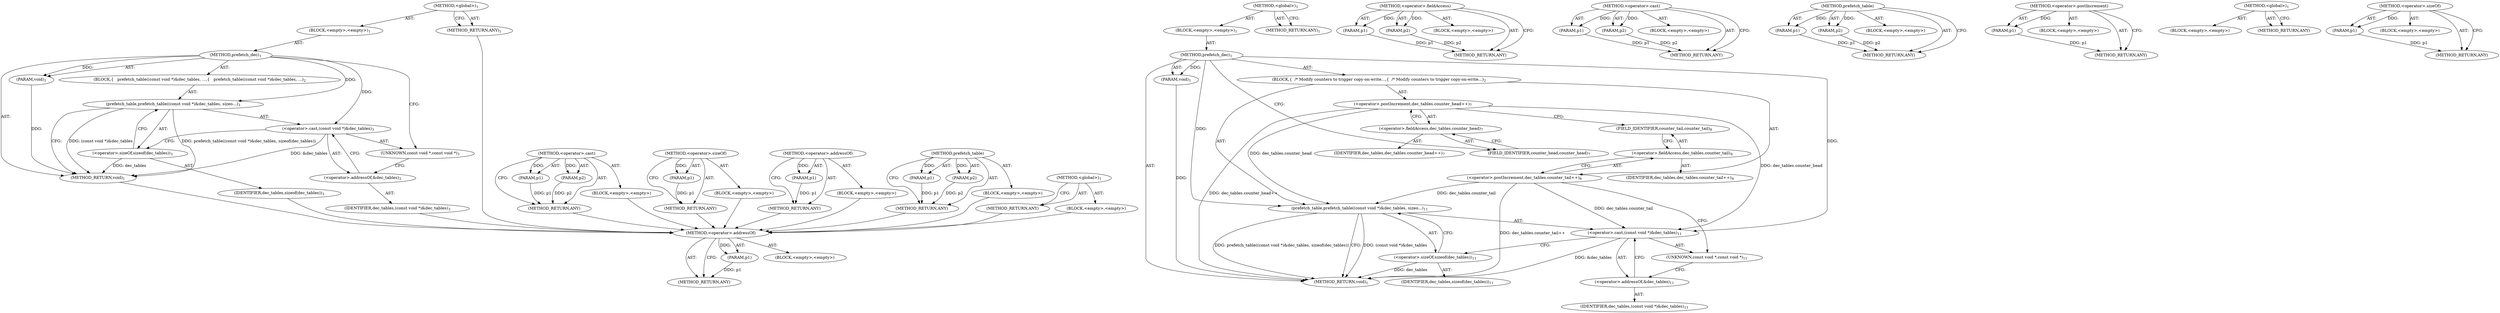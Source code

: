 digraph "&lt;operator&gt;.sizeOf" {
vulnerable_6 [label=<(METHOD,&lt;global&gt;)<SUB>1</SUB>>];
vulnerable_7 [label=<(BLOCK,&lt;empty&gt;,&lt;empty&gt;)<SUB>1</SUB>>];
vulnerable_8 [label=<(METHOD,prefetch_dec)<SUB>1</SUB>>];
vulnerable_9 [label=<(PARAM,void)<SUB>1</SUB>>];
vulnerable_10 [label=<(BLOCK,{
   prefetch_table((const void *)&amp;dec_tables, ...,{
   prefetch_table((const void *)&amp;dec_tables, ...)<SUB>2</SUB>>];
vulnerable_11 [label=<(prefetch_table,prefetch_table((const void *)&amp;dec_tables, sizeo...)<SUB>3</SUB>>];
vulnerable_12 [label=<(&lt;operator&gt;.cast,(const void *)&amp;dec_tables)<SUB>3</SUB>>];
vulnerable_13 [label=<(UNKNOWN,const void *,const void *)<SUB>3</SUB>>];
vulnerable_14 [label=<(&lt;operator&gt;.addressOf,&amp;dec_tables)<SUB>3</SUB>>];
vulnerable_15 [label=<(IDENTIFIER,dec_tables,(const void *)&amp;dec_tables)<SUB>3</SUB>>];
vulnerable_16 [label=<(&lt;operator&gt;.sizeOf,sizeof(dec_tables))<SUB>3</SUB>>];
vulnerable_17 [label=<(IDENTIFIER,dec_tables,sizeof(dec_tables))<SUB>3</SUB>>];
vulnerable_18 [label=<(METHOD_RETURN,void)<SUB>1</SUB>>];
vulnerable_20 [label=<(METHOD_RETURN,ANY)<SUB>1</SUB>>];
vulnerable_40 [label=<(METHOD,&lt;operator&gt;.cast)>];
vulnerable_41 [label=<(PARAM,p1)>];
vulnerable_42 [label=<(PARAM,p2)>];
vulnerable_43 [label=<(BLOCK,&lt;empty&gt;,&lt;empty&gt;)>];
vulnerable_44 [label=<(METHOD_RETURN,ANY)>];
vulnerable_49 [label=<(METHOD,&lt;operator&gt;.sizeOf)>];
vulnerable_50 [label=<(PARAM,p1)>];
vulnerable_51 [label=<(BLOCK,&lt;empty&gt;,&lt;empty&gt;)>];
vulnerable_52 [label=<(METHOD_RETURN,ANY)>];
vulnerable_45 [label=<(METHOD,&lt;operator&gt;.addressOf)>];
vulnerable_46 [label=<(PARAM,p1)>];
vulnerable_47 [label=<(BLOCK,&lt;empty&gt;,&lt;empty&gt;)>];
vulnerable_48 [label=<(METHOD_RETURN,ANY)>];
vulnerable_35 [label=<(METHOD,prefetch_table)>];
vulnerable_36 [label=<(PARAM,p1)>];
vulnerable_37 [label=<(PARAM,p2)>];
vulnerable_38 [label=<(BLOCK,&lt;empty&gt;,&lt;empty&gt;)>];
vulnerable_39 [label=<(METHOD_RETURN,ANY)>];
vulnerable_29 [label=<(METHOD,&lt;global&gt;)<SUB>1</SUB>>];
vulnerable_30 [label=<(BLOCK,&lt;empty&gt;,&lt;empty&gt;)>];
vulnerable_31 [label=<(METHOD_RETURN,ANY)>];
fixed_62 [label=<(METHOD,&lt;operator&gt;.addressOf)>];
fixed_63 [label=<(PARAM,p1)>];
fixed_64 [label=<(BLOCK,&lt;empty&gt;,&lt;empty&gt;)>];
fixed_65 [label=<(METHOD_RETURN,ANY)>];
fixed_6 [label=<(METHOD,&lt;global&gt;)<SUB>1</SUB>>];
fixed_7 [label=<(BLOCK,&lt;empty&gt;,&lt;empty&gt;)<SUB>1</SUB>>];
fixed_8 [label=<(METHOD,prefetch_dec)<SUB>1</SUB>>];
fixed_9 [label=<(PARAM,void)<SUB>1</SUB>>];
fixed_10 [label=<(BLOCK,{
  /* Modify counters to trigger copy-on-write...,{
  /* Modify counters to trigger copy-on-write...)<SUB>2</SUB>>];
fixed_11 [label=<(&lt;operator&gt;.postIncrement,dec_tables.counter_head++)<SUB>7</SUB>>];
fixed_12 [label=<(&lt;operator&gt;.fieldAccess,dec_tables.counter_head)<SUB>7</SUB>>];
fixed_13 [label=<(IDENTIFIER,dec_tables,dec_tables.counter_head++)<SUB>7</SUB>>];
fixed_14 [label=<(FIELD_IDENTIFIER,counter_head,counter_head)<SUB>7</SUB>>];
fixed_15 [label=<(&lt;operator&gt;.postIncrement,dec_tables.counter_tail++)<SUB>8</SUB>>];
fixed_16 [label=<(&lt;operator&gt;.fieldAccess,dec_tables.counter_tail)<SUB>8</SUB>>];
fixed_17 [label=<(IDENTIFIER,dec_tables,dec_tables.counter_tail++)<SUB>8</SUB>>];
fixed_18 [label=<(FIELD_IDENTIFIER,counter_tail,counter_tail)<SUB>8</SUB>>];
fixed_19 [label=<(prefetch_table,prefetch_table((const void *)&amp;dec_tables, sizeo...)<SUB>11</SUB>>];
fixed_20 [label=<(&lt;operator&gt;.cast,(const void *)&amp;dec_tables)<SUB>11</SUB>>];
fixed_21 [label=<(UNKNOWN,const void *,const void *)<SUB>11</SUB>>];
fixed_22 [label=<(&lt;operator&gt;.addressOf,&amp;dec_tables)<SUB>11</SUB>>];
fixed_23 [label=<(IDENTIFIER,dec_tables,(const void *)&amp;dec_tables)<SUB>11</SUB>>];
fixed_24 [label=<(&lt;operator&gt;.sizeOf,sizeof(dec_tables))<SUB>11</SUB>>];
fixed_25 [label=<(IDENTIFIER,dec_tables,sizeof(dec_tables))<SUB>11</SUB>>];
fixed_26 [label=<(METHOD_RETURN,void)<SUB>1</SUB>>];
fixed_28 [label=<(METHOD_RETURN,ANY)<SUB>1</SUB>>];
fixed_47 [label=<(METHOD,&lt;operator&gt;.fieldAccess)>];
fixed_48 [label=<(PARAM,p1)>];
fixed_49 [label=<(PARAM,p2)>];
fixed_50 [label=<(BLOCK,&lt;empty&gt;,&lt;empty&gt;)>];
fixed_51 [label=<(METHOD_RETURN,ANY)>];
fixed_57 [label=<(METHOD,&lt;operator&gt;.cast)>];
fixed_58 [label=<(PARAM,p1)>];
fixed_59 [label=<(PARAM,p2)>];
fixed_60 [label=<(BLOCK,&lt;empty&gt;,&lt;empty&gt;)>];
fixed_61 [label=<(METHOD_RETURN,ANY)>];
fixed_52 [label=<(METHOD,prefetch_table)>];
fixed_53 [label=<(PARAM,p1)>];
fixed_54 [label=<(PARAM,p2)>];
fixed_55 [label=<(BLOCK,&lt;empty&gt;,&lt;empty&gt;)>];
fixed_56 [label=<(METHOD_RETURN,ANY)>];
fixed_43 [label=<(METHOD,&lt;operator&gt;.postIncrement)>];
fixed_44 [label=<(PARAM,p1)>];
fixed_45 [label=<(BLOCK,&lt;empty&gt;,&lt;empty&gt;)>];
fixed_46 [label=<(METHOD_RETURN,ANY)>];
fixed_37 [label=<(METHOD,&lt;global&gt;)<SUB>1</SUB>>];
fixed_38 [label=<(BLOCK,&lt;empty&gt;,&lt;empty&gt;)>];
fixed_39 [label=<(METHOD_RETURN,ANY)>];
fixed_66 [label=<(METHOD,&lt;operator&gt;.sizeOf)>];
fixed_67 [label=<(PARAM,p1)>];
fixed_68 [label=<(BLOCK,&lt;empty&gt;,&lt;empty&gt;)>];
fixed_69 [label=<(METHOD_RETURN,ANY)>];
vulnerable_6 -> vulnerable_7  [key=0, label="AST: "];
vulnerable_6 -> vulnerable_20  [key=0, label="AST: "];
vulnerable_6 -> vulnerable_20  [key=1, label="CFG: "];
vulnerable_7 -> vulnerable_8  [key=0, label="AST: "];
vulnerable_8 -> vulnerable_9  [key=0, label="AST: "];
vulnerable_8 -> vulnerable_9  [key=1, label="DDG: "];
vulnerable_8 -> vulnerable_10  [key=0, label="AST: "];
vulnerable_8 -> vulnerable_18  [key=0, label="AST: "];
vulnerable_8 -> vulnerable_13  [key=0, label="CFG: "];
vulnerable_8 -> vulnerable_11  [key=0, label="DDG: "];
vulnerable_8 -> vulnerable_12  [key=0, label="DDG: "];
vulnerable_9 -> vulnerable_18  [key=0, label="DDG: "];
vulnerable_10 -> vulnerable_11  [key=0, label="AST: "];
vulnerable_11 -> vulnerable_12  [key=0, label="AST: "];
vulnerable_11 -> vulnerable_16  [key=0, label="AST: "];
vulnerable_11 -> vulnerable_18  [key=0, label="CFG: "];
vulnerable_11 -> vulnerable_18  [key=1, label="DDG: (const void *)&amp;dec_tables"];
vulnerable_11 -> vulnerable_18  [key=2, label="DDG: prefetch_table((const void *)&amp;dec_tables, sizeof(dec_tables))"];
vulnerable_12 -> vulnerable_13  [key=0, label="AST: "];
vulnerable_12 -> vulnerable_14  [key=0, label="AST: "];
vulnerable_12 -> vulnerable_16  [key=0, label="CFG: "];
vulnerable_12 -> vulnerable_18  [key=0, label="DDG: &amp;dec_tables"];
vulnerable_13 -> vulnerable_14  [key=0, label="CFG: "];
vulnerable_14 -> vulnerable_15  [key=0, label="AST: "];
vulnerable_14 -> vulnerable_12  [key=0, label="CFG: "];
vulnerable_15 -> fixed_62  [key=0];
vulnerable_16 -> vulnerable_17  [key=0, label="AST: "];
vulnerable_16 -> vulnerable_11  [key=0, label="CFG: "];
vulnerable_16 -> vulnerable_18  [key=0, label="DDG: dec_tables"];
vulnerable_17 -> fixed_62  [key=0];
vulnerable_18 -> fixed_62  [key=0];
vulnerable_20 -> fixed_62  [key=0];
vulnerable_40 -> vulnerable_41  [key=0, label="AST: "];
vulnerable_40 -> vulnerable_41  [key=1, label="DDG: "];
vulnerable_40 -> vulnerable_43  [key=0, label="AST: "];
vulnerable_40 -> vulnerable_42  [key=0, label="AST: "];
vulnerable_40 -> vulnerable_42  [key=1, label="DDG: "];
vulnerable_40 -> vulnerable_44  [key=0, label="AST: "];
vulnerable_40 -> vulnerable_44  [key=1, label="CFG: "];
vulnerable_41 -> vulnerable_44  [key=0, label="DDG: p1"];
vulnerable_42 -> vulnerable_44  [key=0, label="DDG: p2"];
vulnerable_43 -> fixed_62  [key=0];
vulnerable_44 -> fixed_62  [key=0];
vulnerable_49 -> vulnerable_50  [key=0, label="AST: "];
vulnerable_49 -> vulnerable_50  [key=1, label="DDG: "];
vulnerable_49 -> vulnerable_51  [key=0, label="AST: "];
vulnerable_49 -> vulnerable_52  [key=0, label="AST: "];
vulnerable_49 -> vulnerable_52  [key=1, label="CFG: "];
vulnerable_50 -> vulnerable_52  [key=0, label="DDG: p1"];
vulnerable_51 -> fixed_62  [key=0];
vulnerable_52 -> fixed_62  [key=0];
vulnerable_45 -> vulnerable_46  [key=0, label="AST: "];
vulnerable_45 -> vulnerable_46  [key=1, label="DDG: "];
vulnerable_45 -> vulnerable_47  [key=0, label="AST: "];
vulnerable_45 -> vulnerable_48  [key=0, label="AST: "];
vulnerable_45 -> vulnerable_48  [key=1, label="CFG: "];
vulnerable_46 -> vulnerable_48  [key=0, label="DDG: p1"];
vulnerable_47 -> fixed_62  [key=0];
vulnerable_48 -> fixed_62  [key=0];
vulnerable_35 -> vulnerable_36  [key=0, label="AST: "];
vulnerable_35 -> vulnerable_36  [key=1, label="DDG: "];
vulnerable_35 -> vulnerable_38  [key=0, label="AST: "];
vulnerable_35 -> vulnerable_37  [key=0, label="AST: "];
vulnerable_35 -> vulnerable_37  [key=1, label="DDG: "];
vulnerable_35 -> vulnerable_39  [key=0, label="AST: "];
vulnerable_35 -> vulnerable_39  [key=1, label="CFG: "];
vulnerable_36 -> vulnerable_39  [key=0, label="DDG: p1"];
vulnerable_37 -> vulnerable_39  [key=0, label="DDG: p2"];
vulnerable_38 -> fixed_62  [key=0];
vulnerable_39 -> fixed_62  [key=0];
vulnerable_29 -> vulnerable_30  [key=0, label="AST: "];
vulnerable_29 -> vulnerable_31  [key=0, label="AST: "];
vulnerable_29 -> vulnerable_31  [key=1, label="CFG: "];
vulnerable_30 -> fixed_62  [key=0];
vulnerable_31 -> fixed_62  [key=0];
fixed_62 -> fixed_63  [key=0, label="AST: "];
fixed_62 -> fixed_63  [key=1, label="DDG: "];
fixed_62 -> fixed_64  [key=0, label="AST: "];
fixed_62 -> fixed_65  [key=0, label="AST: "];
fixed_62 -> fixed_65  [key=1, label="CFG: "];
fixed_63 -> fixed_65  [key=0, label="DDG: p1"];
fixed_6 -> fixed_7  [key=0, label="AST: "];
fixed_6 -> fixed_28  [key=0, label="AST: "];
fixed_6 -> fixed_28  [key=1, label="CFG: "];
fixed_7 -> fixed_8  [key=0, label="AST: "];
fixed_8 -> fixed_9  [key=0, label="AST: "];
fixed_8 -> fixed_9  [key=1, label="DDG: "];
fixed_8 -> fixed_10  [key=0, label="AST: "];
fixed_8 -> fixed_26  [key=0, label="AST: "];
fixed_8 -> fixed_14  [key=0, label="CFG: "];
fixed_8 -> fixed_19  [key=0, label="DDG: "];
fixed_8 -> fixed_20  [key=0, label="DDG: "];
fixed_9 -> fixed_26  [key=0, label="DDG: "];
fixed_10 -> fixed_11  [key=0, label="AST: "];
fixed_10 -> fixed_15  [key=0, label="AST: "];
fixed_10 -> fixed_19  [key=0, label="AST: "];
fixed_11 -> fixed_12  [key=0, label="AST: "];
fixed_11 -> fixed_18  [key=0, label="CFG: "];
fixed_11 -> fixed_26  [key=0, label="DDG: dec_tables.counter_head++"];
fixed_11 -> fixed_19  [key=0, label="DDG: dec_tables.counter_head"];
fixed_11 -> fixed_20  [key=0, label="DDG: dec_tables.counter_head"];
fixed_12 -> fixed_13  [key=0, label="AST: "];
fixed_12 -> fixed_14  [key=0, label="AST: "];
fixed_12 -> fixed_11  [key=0, label="CFG: "];
fixed_14 -> fixed_12  [key=0, label="CFG: "];
fixed_15 -> fixed_16  [key=0, label="AST: "];
fixed_15 -> fixed_21  [key=0, label="CFG: "];
fixed_15 -> fixed_26  [key=0, label="DDG: dec_tables.counter_tail++"];
fixed_15 -> fixed_19  [key=0, label="DDG: dec_tables.counter_tail"];
fixed_15 -> fixed_20  [key=0, label="DDG: dec_tables.counter_tail"];
fixed_16 -> fixed_17  [key=0, label="AST: "];
fixed_16 -> fixed_18  [key=0, label="AST: "];
fixed_16 -> fixed_15  [key=0, label="CFG: "];
fixed_18 -> fixed_16  [key=0, label="CFG: "];
fixed_19 -> fixed_20  [key=0, label="AST: "];
fixed_19 -> fixed_24  [key=0, label="AST: "];
fixed_19 -> fixed_26  [key=0, label="CFG: "];
fixed_19 -> fixed_26  [key=1, label="DDG: (const void *)&amp;dec_tables"];
fixed_19 -> fixed_26  [key=2, label="DDG: prefetch_table((const void *)&amp;dec_tables, sizeof(dec_tables))"];
fixed_20 -> fixed_21  [key=0, label="AST: "];
fixed_20 -> fixed_22  [key=0, label="AST: "];
fixed_20 -> fixed_24  [key=0, label="CFG: "];
fixed_20 -> fixed_26  [key=0, label="DDG: &amp;dec_tables"];
fixed_21 -> fixed_22  [key=0, label="CFG: "];
fixed_22 -> fixed_23  [key=0, label="AST: "];
fixed_22 -> fixed_20  [key=0, label="CFG: "];
fixed_24 -> fixed_25  [key=0, label="AST: "];
fixed_24 -> fixed_19  [key=0, label="CFG: "];
fixed_24 -> fixed_26  [key=0, label="DDG: dec_tables"];
fixed_47 -> fixed_48  [key=0, label="AST: "];
fixed_47 -> fixed_48  [key=1, label="DDG: "];
fixed_47 -> fixed_50  [key=0, label="AST: "];
fixed_47 -> fixed_49  [key=0, label="AST: "];
fixed_47 -> fixed_49  [key=1, label="DDG: "];
fixed_47 -> fixed_51  [key=0, label="AST: "];
fixed_47 -> fixed_51  [key=1, label="CFG: "];
fixed_48 -> fixed_51  [key=0, label="DDG: p1"];
fixed_49 -> fixed_51  [key=0, label="DDG: p2"];
fixed_57 -> fixed_58  [key=0, label="AST: "];
fixed_57 -> fixed_58  [key=1, label="DDG: "];
fixed_57 -> fixed_60  [key=0, label="AST: "];
fixed_57 -> fixed_59  [key=0, label="AST: "];
fixed_57 -> fixed_59  [key=1, label="DDG: "];
fixed_57 -> fixed_61  [key=0, label="AST: "];
fixed_57 -> fixed_61  [key=1, label="CFG: "];
fixed_58 -> fixed_61  [key=0, label="DDG: p1"];
fixed_59 -> fixed_61  [key=0, label="DDG: p2"];
fixed_52 -> fixed_53  [key=0, label="AST: "];
fixed_52 -> fixed_53  [key=1, label="DDG: "];
fixed_52 -> fixed_55  [key=0, label="AST: "];
fixed_52 -> fixed_54  [key=0, label="AST: "];
fixed_52 -> fixed_54  [key=1, label="DDG: "];
fixed_52 -> fixed_56  [key=0, label="AST: "];
fixed_52 -> fixed_56  [key=1, label="CFG: "];
fixed_53 -> fixed_56  [key=0, label="DDG: p1"];
fixed_54 -> fixed_56  [key=0, label="DDG: p2"];
fixed_43 -> fixed_44  [key=0, label="AST: "];
fixed_43 -> fixed_44  [key=1, label="DDG: "];
fixed_43 -> fixed_45  [key=0, label="AST: "];
fixed_43 -> fixed_46  [key=0, label="AST: "];
fixed_43 -> fixed_46  [key=1, label="CFG: "];
fixed_44 -> fixed_46  [key=0, label="DDG: p1"];
fixed_37 -> fixed_38  [key=0, label="AST: "];
fixed_37 -> fixed_39  [key=0, label="AST: "];
fixed_37 -> fixed_39  [key=1, label="CFG: "];
fixed_66 -> fixed_67  [key=0, label="AST: "];
fixed_66 -> fixed_67  [key=1, label="DDG: "];
fixed_66 -> fixed_68  [key=0, label="AST: "];
fixed_66 -> fixed_69  [key=0, label="AST: "];
fixed_66 -> fixed_69  [key=1, label="CFG: "];
fixed_67 -> fixed_69  [key=0, label="DDG: p1"];
}
